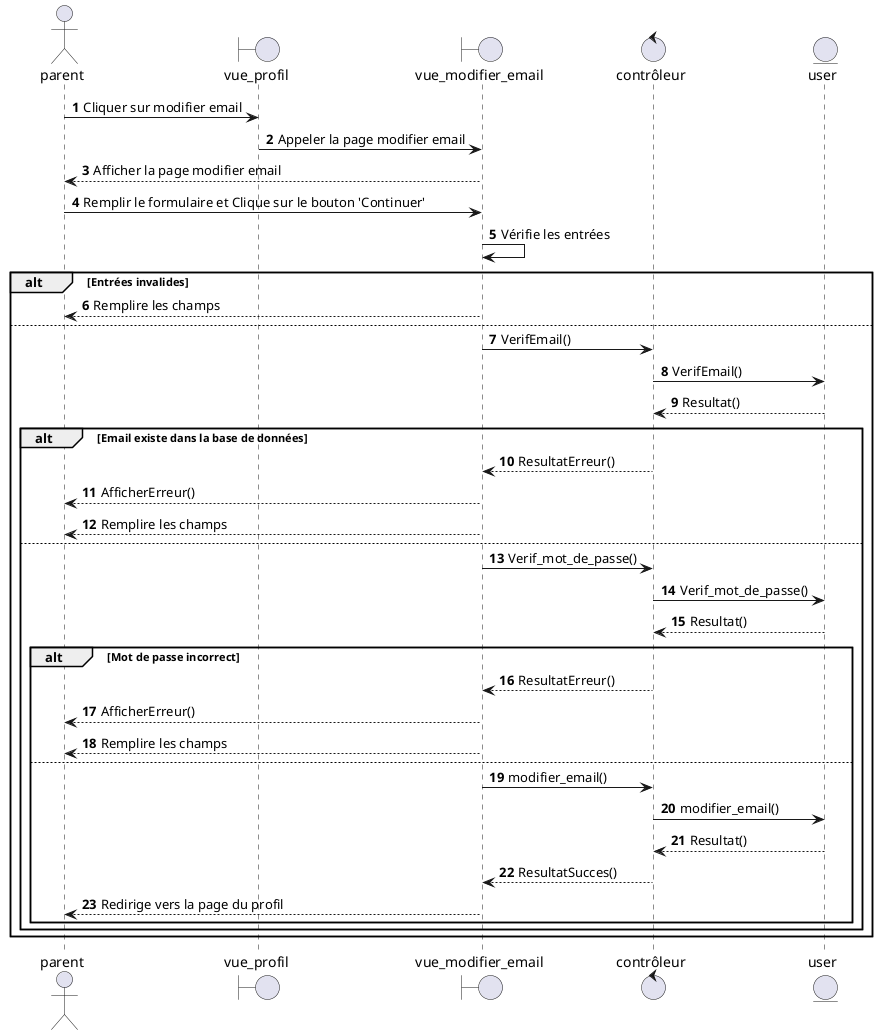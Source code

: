 @startuml
autonumber

actor parent as User
boundary "vue_profil" as view_p

boundary "vue_modifier_email" as View_modifier_email
control "contrôleur" as Controller
entity "user" as Database
 User -> view_p:Cliquer sur modifier email
view_p -> View_modifier_email : Appeler la page modifier email
View_modifier_email --> User:  Afficher la page modifier email

User-> View_modifier_email : Remplir le formulaire et Clique sur le bouton 'Continuer'
View_modifier_email-> View_modifier_email: Vérifie les entrées

alt Entrées invalides
    View_modifier_email--> User : Remplire les champs
else
    View_modifier_email-> Controller : VerifEmail()
    Controller -> Database : VerifEmail()
    Database --> Controller : Resultat()

    alt Email existe dans la base de données
        Controller --> View_modifier_email: ResultatErreur()
View_modifier_email-->User : AfficherErreur()

View_modifier_email-->User : Remplire les champs
    else
 View_modifier_email-> Controller : Verif_mot_de_passe()
          Controller ->Database :Verif_mot_de_passe()
          Database --> Controller : Resultat()

        alt Mot de passe incorrect
            Controller --> View_modifier_email: ResultatErreur()
View_modifier_email-->User : AfficherErreur()

View_modifier_email-->User : Remplire les champs 
   else

            View_modifier_email-> Controller : modifier_email()
            Controller -> Database :modifier_email()
           Database --> Controller : Resultat()
          

    
                 Controller --> View_modifier_email: ResultatSucces()

             
                View_modifier_email--> User : Redirige vers la page du profil
          
        end
    end
end
@enduml